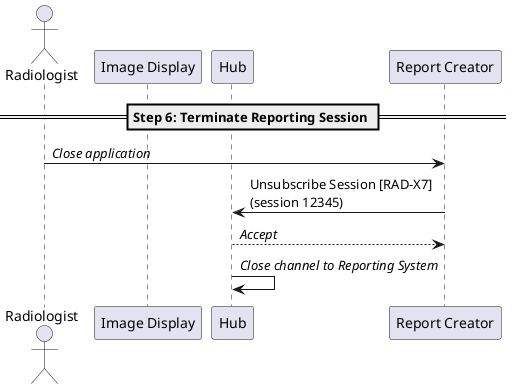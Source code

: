 @startuml

actor Radiologist as User
participant "Image Display" as PACS
participant "Hub" as Hub
participant "Report Creator" as Report

== Step 6: Terminate Reporting Session ==

User->Report: //Close application//

Report->Hub: Unsubscribe Session [RAD-X7]\n(session 12345)
Hub-->Report: //Accept//
Hub->Hub: //Close channel to Reporting System//

@enduml